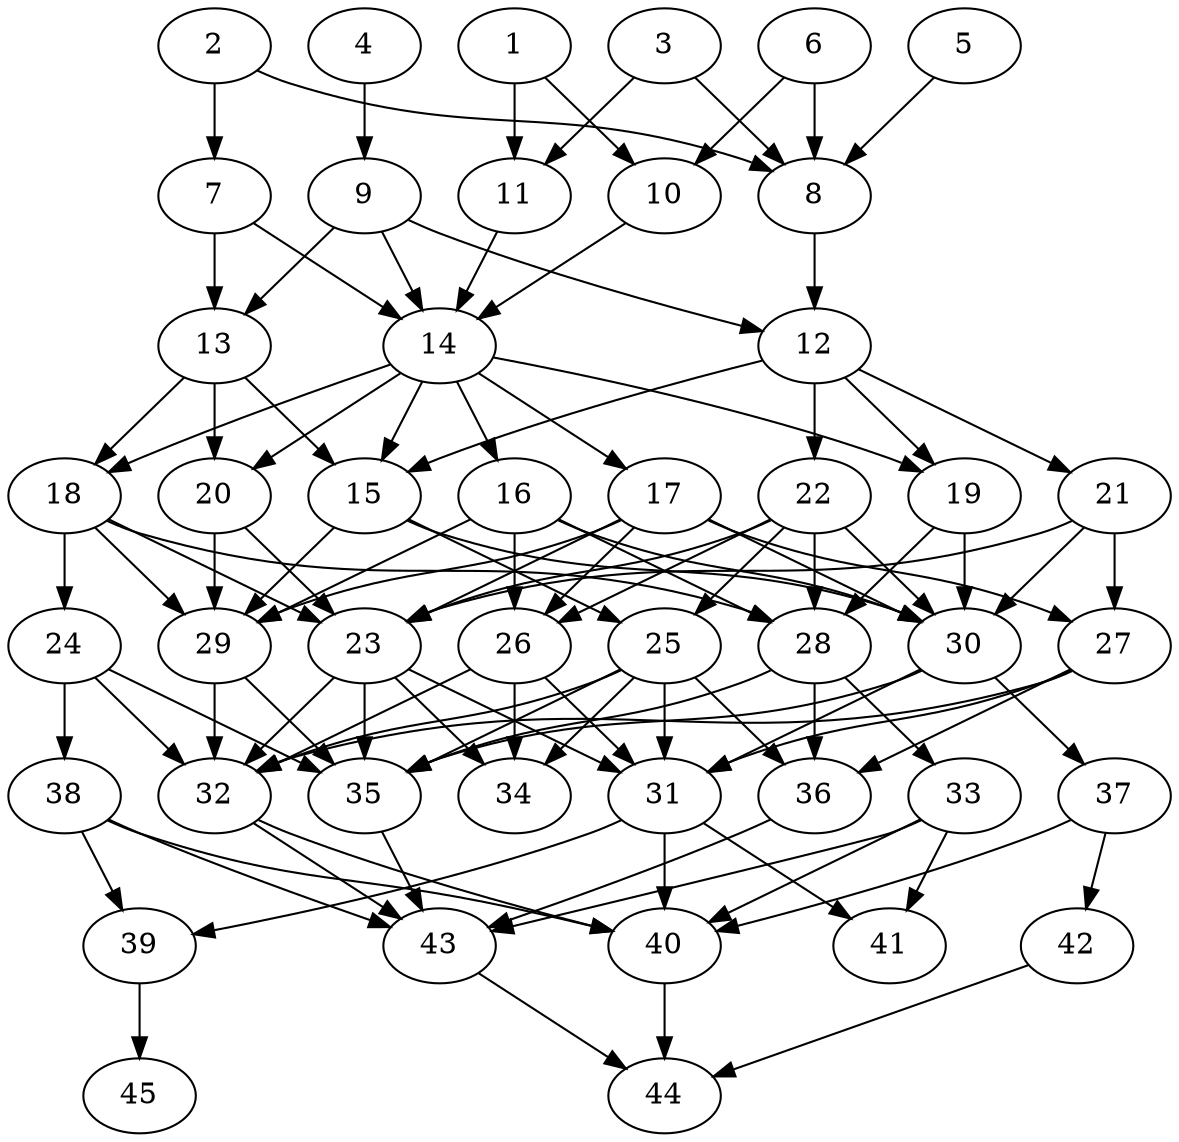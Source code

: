 // DAG automatically generated by daggen at Thu Oct  3 14:07:24 2019
// ./daggen --dot -n 45 --ccr 0.5 --fat 0.5 --regular 0.5 --density 0.7 --mindata 5242880 --maxdata 52428800 
digraph G {
  1 [size="12662784", alpha="0.11", expect_size="6331392"] 
  1 -> 10 [size ="6331392"]
  1 -> 11 [size ="6331392"]
  2 [size="18956288", alpha="0.17", expect_size="9478144"] 
  2 -> 7 [size ="9478144"]
  2 -> 8 [size ="9478144"]
  3 [size="39751680", alpha="0.11", expect_size="19875840"] 
  3 -> 8 [size ="19875840"]
  3 -> 11 [size ="19875840"]
  4 [size="89694208", alpha="0.01", expect_size="44847104"] 
  4 -> 9 [size ="44847104"]
  5 [size="95979520", alpha="0.16", expect_size="47989760"] 
  5 -> 8 [size ="47989760"]
  6 [size="59693056", alpha="0.09", expect_size="29846528"] 
  6 -> 8 [size ="29846528"]
  6 -> 10 [size ="29846528"]
  7 [size="47101952", alpha="0.05", expect_size="23550976"] 
  7 -> 13 [size ="23550976"]
  7 -> 14 [size ="23550976"]
  8 [size="86974464", alpha="0.18", expect_size="43487232"] 
  8 -> 12 [size ="43487232"]
  9 [size="25763840", alpha="0.15", expect_size="12881920"] 
  9 -> 12 [size ="12881920"]
  9 -> 13 [size ="12881920"]
  9 -> 14 [size ="12881920"]
  10 [size="24598528", alpha="0.03", expect_size="12299264"] 
  10 -> 14 [size ="12299264"]
  11 [size="102428672", alpha="0.06", expect_size="51214336"] 
  11 -> 14 [size ="51214336"]
  12 [size="60420096", alpha="0.01", expect_size="30210048"] 
  12 -> 15 [size ="30210048"]
  12 -> 19 [size ="30210048"]
  12 -> 21 [size ="30210048"]
  12 -> 22 [size ="30210048"]
  13 [size="43970560", alpha="0.18", expect_size="21985280"] 
  13 -> 15 [size ="21985280"]
  13 -> 18 [size ="21985280"]
  13 -> 20 [size ="21985280"]
  14 [size="94191616", alpha="0.04", expect_size="47095808"] 
  14 -> 15 [size ="47095808"]
  14 -> 16 [size ="47095808"]
  14 -> 17 [size ="47095808"]
  14 -> 18 [size ="47095808"]
  14 -> 19 [size ="47095808"]
  14 -> 20 [size ="47095808"]
  15 [size="99676160", alpha="0.16", expect_size="49838080"] 
  15 -> 25 [size ="49838080"]
  15 -> 29 [size ="49838080"]
  15 -> 30 [size ="49838080"]
  16 [size="78665728", alpha="0.02", expect_size="39332864"] 
  16 -> 26 [size ="39332864"]
  16 -> 28 [size ="39332864"]
  16 -> 29 [size ="39332864"]
  16 -> 30 [size ="39332864"]
  17 [size="25460736", alpha="0.17", expect_size="12730368"] 
  17 -> 23 [size ="12730368"]
  17 -> 26 [size ="12730368"]
  17 -> 27 [size ="12730368"]
  17 -> 29 [size ="12730368"]
  17 -> 30 [size ="12730368"]
  18 [size="48601088", alpha="0.10", expect_size="24300544"] 
  18 -> 23 [size ="24300544"]
  18 -> 24 [size ="24300544"]
  18 -> 28 [size ="24300544"]
  18 -> 29 [size ="24300544"]
  19 [size="37908480", alpha="0.04", expect_size="18954240"] 
  19 -> 28 [size ="18954240"]
  19 -> 30 [size ="18954240"]
  20 [size="12019712", alpha="0.16", expect_size="6009856"] 
  20 -> 23 [size ="6009856"]
  20 -> 29 [size ="6009856"]
  21 [size="24459264", alpha="0.09", expect_size="12229632"] 
  21 -> 23 [size ="12229632"]
  21 -> 27 [size ="12229632"]
  21 -> 30 [size ="12229632"]
  22 [size="50995200", alpha="0.04", expect_size="25497600"] 
  22 -> 23 [size ="25497600"]
  22 -> 25 [size ="25497600"]
  22 -> 26 [size ="25497600"]
  22 -> 28 [size ="25497600"]
  22 -> 30 [size ="25497600"]
  23 [size="57909248", alpha="0.05", expect_size="28954624"] 
  23 -> 31 [size ="28954624"]
  23 -> 32 [size ="28954624"]
  23 -> 34 [size ="28954624"]
  23 -> 35 [size ="28954624"]
  24 [size="48263168", alpha="0.02", expect_size="24131584"] 
  24 -> 32 [size ="24131584"]
  24 -> 35 [size ="24131584"]
  24 -> 38 [size ="24131584"]
  25 [size="66904064", alpha="0.18", expect_size="33452032"] 
  25 -> 31 [size ="33452032"]
  25 -> 32 [size ="33452032"]
  25 -> 34 [size ="33452032"]
  25 -> 35 [size ="33452032"]
  25 -> 36 [size ="33452032"]
  26 [size="47069184", alpha="0.04", expect_size="23534592"] 
  26 -> 31 [size ="23534592"]
  26 -> 32 [size ="23534592"]
  26 -> 34 [size ="23534592"]
  27 [size="55699456", alpha="0.18", expect_size="27849728"] 
  27 -> 31 [size ="27849728"]
  27 -> 32 [size ="27849728"]
  27 -> 36 [size ="27849728"]
  28 [size="40013824", alpha="0.08", expect_size="20006912"] 
  28 -> 33 [size ="20006912"]
  28 -> 35 [size ="20006912"]
  28 -> 36 [size ="20006912"]
  29 [size="88995840", alpha="0.01", expect_size="44497920"] 
  29 -> 32 [size ="44497920"]
  29 -> 35 [size ="44497920"]
  30 [size="14116864", alpha="0.17", expect_size="7058432"] 
  30 -> 31 [size ="7058432"]
  30 -> 35 [size ="7058432"]
  30 -> 37 [size ="7058432"]
  31 [size="91680768", alpha="0.13", expect_size="45840384"] 
  31 -> 39 [size ="45840384"]
  31 -> 40 [size ="45840384"]
  31 -> 41 [size ="45840384"]
  32 [size="40747008", alpha="0.20", expect_size="20373504"] 
  32 -> 40 [size ="20373504"]
  32 -> 43 [size ="20373504"]
  33 [size="58529792", alpha="0.13", expect_size="29264896"] 
  33 -> 40 [size ="29264896"]
  33 -> 41 [size ="29264896"]
  33 -> 43 [size ="29264896"]
  34 [size="79925248", alpha="0.04", expect_size="39962624"] 
  35 [size="89772032", alpha="0.14", expect_size="44886016"] 
  35 -> 43 [size ="44886016"]
  36 [size="79194112", alpha="0.19", expect_size="39597056"] 
  36 -> 43 [size ="39597056"]
  37 [size="97398784", alpha="0.07", expect_size="48699392"] 
  37 -> 40 [size ="48699392"]
  37 -> 42 [size ="48699392"]
  38 [size="86632448", alpha="0.02", expect_size="43316224"] 
  38 -> 39 [size ="43316224"]
  38 -> 40 [size ="43316224"]
  38 -> 43 [size ="43316224"]
  39 [size="29009920", alpha="0.04", expect_size="14504960"] 
  39 -> 45 [size ="14504960"]
  40 [size="34183168", alpha="0.06", expect_size="17091584"] 
  40 -> 44 [size ="17091584"]
  41 [size="21893120", alpha="0.11", expect_size="10946560"] 
  42 [size="84086784", alpha="0.04", expect_size="42043392"] 
  42 -> 44 [size ="42043392"]
  43 [size="81950720", alpha="0.08", expect_size="40975360"] 
  43 -> 44 [size ="40975360"]
  44 [size="48973824", alpha="0.19", expect_size="24486912"] 
  45 [size="68861952", alpha="0.03", expect_size="34430976"] 
}
